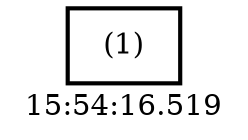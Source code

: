 digraph  g{ graph[label = "15:54:16.519"]
node [shape=rectangle, color=black, fontcolor=black, style=bold] edge [color=black] 0 [label="(1)"] ; 
}

